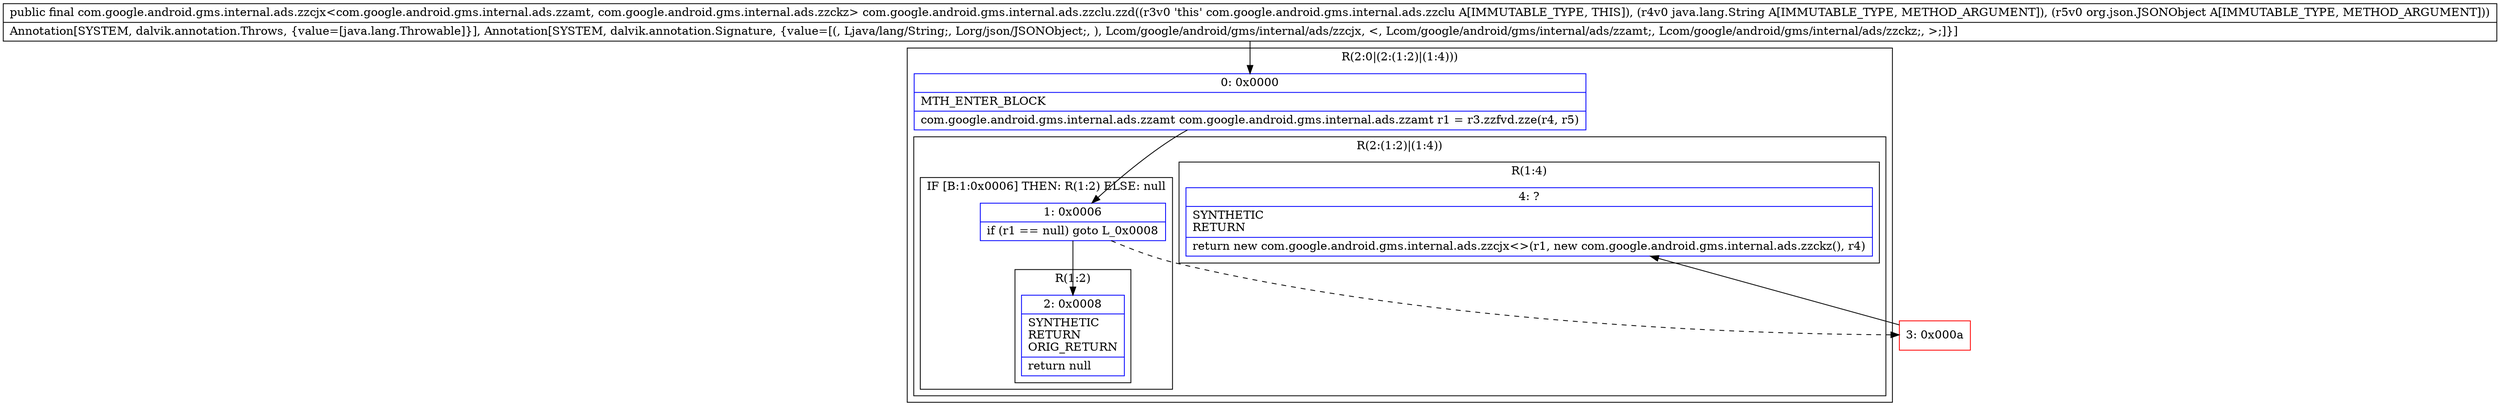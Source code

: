 digraph "CFG forcom.google.android.gms.internal.ads.zzclu.zzd(Ljava\/lang\/String;Lorg\/json\/JSONObject;)Lcom\/google\/android\/gms\/internal\/ads\/zzcjx;" {
subgraph cluster_Region_682582594 {
label = "R(2:0|(2:(1:2)|(1:4)))";
node [shape=record,color=blue];
Node_0 [shape=record,label="{0\:\ 0x0000|MTH_ENTER_BLOCK\l|com.google.android.gms.internal.ads.zzamt com.google.android.gms.internal.ads.zzamt r1 = r3.zzfvd.zze(r4, r5)\l}"];
subgraph cluster_Region_617065454 {
label = "R(2:(1:2)|(1:4))";
node [shape=record,color=blue];
subgraph cluster_IfRegion_2067663553 {
label = "IF [B:1:0x0006] THEN: R(1:2) ELSE: null";
node [shape=record,color=blue];
Node_1 [shape=record,label="{1\:\ 0x0006|if (r1 == null) goto L_0x0008\l}"];
subgraph cluster_Region_790939061 {
label = "R(1:2)";
node [shape=record,color=blue];
Node_2 [shape=record,label="{2\:\ 0x0008|SYNTHETIC\lRETURN\lORIG_RETURN\l|return null\l}"];
}
}
subgraph cluster_Region_1636381512 {
label = "R(1:4)";
node [shape=record,color=blue];
Node_4 [shape=record,label="{4\:\ ?|SYNTHETIC\lRETURN\l|return new com.google.android.gms.internal.ads.zzcjx\<\>(r1, new com.google.android.gms.internal.ads.zzckz(), r4)\l}"];
}
}
}
Node_3 [shape=record,color=red,label="{3\:\ 0x000a}"];
MethodNode[shape=record,label="{public final com.google.android.gms.internal.ads.zzcjx\<com.google.android.gms.internal.ads.zzamt, com.google.android.gms.internal.ads.zzckz\> com.google.android.gms.internal.ads.zzclu.zzd((r3v0 'this' com.google.android.gms.internal.ads.zzclu A[IMMUTABLE_TYPE, THIS]), (r4v0 java.lang.String A[IMMUTABLE_TYPE, METHOD_ARGUMENT]), (r5v0 org.json.JSONObject A[IMMUTABLE_TYPE, METHOD_ARGUMENT]))  | Annotation[SYSTEM, dalvik.annotation.Throws, \{value=[java.lang.Throwable]\}], Annotation[SYSTEM, dalvik.annotation.Signature, \{value=[(, Ljava\/lang\/String;, Lorg\/json\/JSONObject;, ), Lcom\/google\/android\/gms\/internal\/ads\/zzcjx, \<, Lcom\/google\/android\/gms\/internal\/ads\/zzamt;, Lcom\/google\/android\/gms\/internal\/ads\/zzckz;, \>;]\}]\l}"];
MethodNode -> Node_0;
Node_0 -> Node_1;
Node_1 -> Node_2;
Node_1 -> Node_3[style=dashed];
Node_3 -> Node_4;
}

